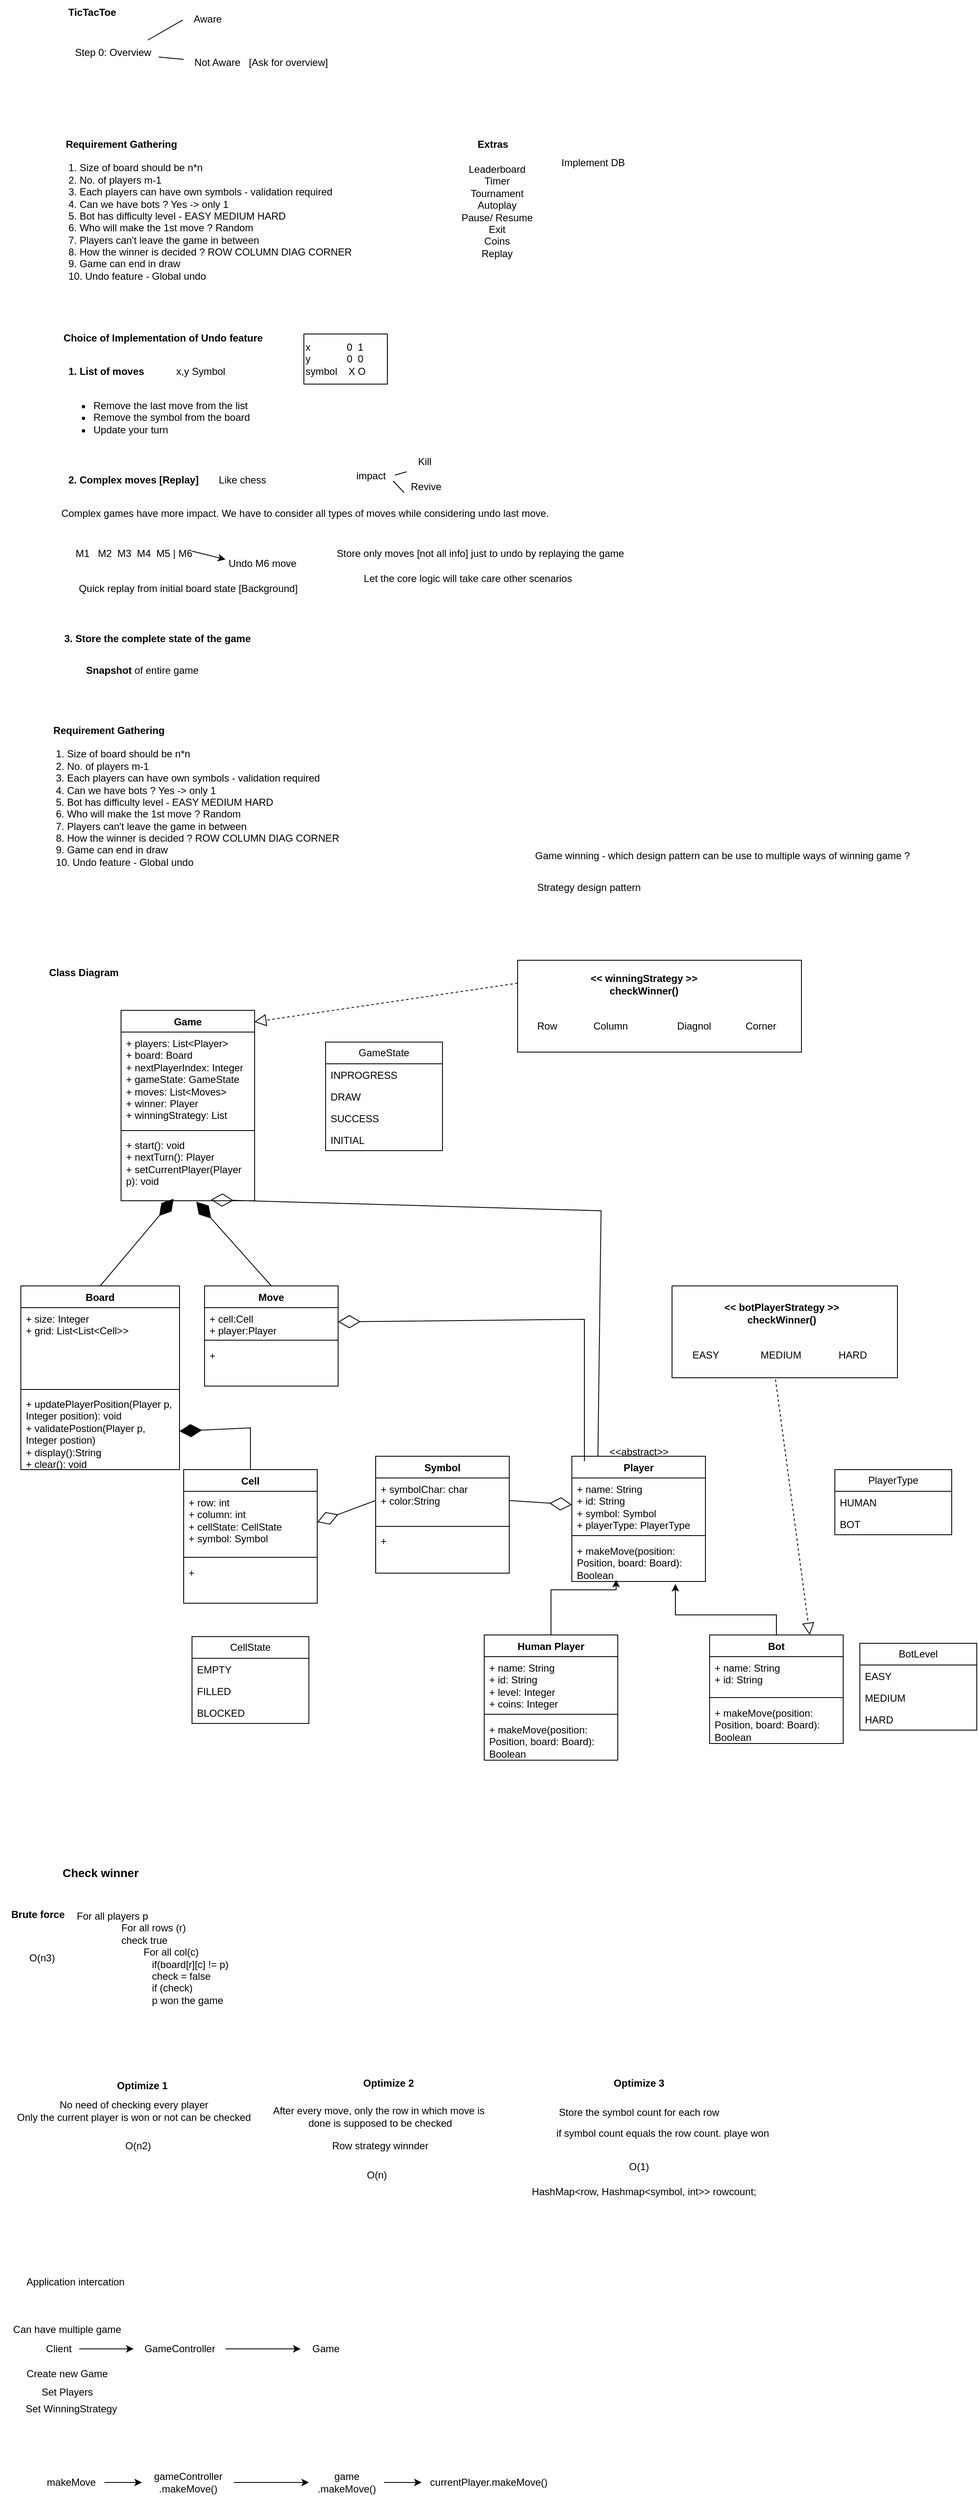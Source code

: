 <mxfile version="26.0.4">
  <diagram name="Page-1" id="0dm-634ElyAh6Lo3oTLO">
    <mxGraphModel dx="1098" dy="820" grid="1" gridSize="10" guides="1" tooltips="1" connect="1" arrows="1" fold="1" page="1" pageScale="1" pageWidth="827" pageHeight="1169" math="0" shadow="0">
      <root>
        <mxCell id="0" />
        <mxCell id="1" parent="0" />
        <mxCell id="lHQPk5-DKDLnaMmwSMaT-113" value="" style="rounded=0;whiteSpace=wrap;html=1;" parent="1" vertex="1">
          <mxGeometry x="805" y="1570" width="270" height="110" as="geometry" />
        </mxCell>
        <mxCell id="lHQPk5-DKDLnaMmwSMaT-112" value="" style="rounded=0;whiteSpace=wrap;html=1;" parent="1" vertex="1">
          <mxGeometry x="620" y="1180" width="340" height="110" as="geometry" />
        </mxCell>
        <mxCell id="AvaqjfSsN5TC3TBWpOoA-1" value="TicTacToe" style="text;html=1;align=center;verticalAlign=middle;resizable=0;points=[];autosize=1;strokeColor=none;fillColor=none;fontStyle=1" parent="1" vertex="1">
          <mxGeometry x="70" y="30" width="80" height="30" as="geometry" />
        </mxCell>
        <mxCell id="AvaqjfSsN5TC3TBWpOoA-2" value="Step 0: Overview" style="text;html=1;align=center;verticalAlign=middle;resizable=0;points=[];autosize=1;strokeColor=none;fillColor=none;" parent="1" vertex="1">
          <mxGeometry x="80" y="78" width="110" height="30" as="geometry" />
        </mxCell>
        <mxCell id="AvaqjfSsN5TC3TBWpOoA-3" value="Aware&amp;nbsp;" style="text;html=1;align=center;verticalAlign=middle;resizable=0;points=[];autosize=1;strokeColor=none;fillColor=none;" parent="1" vertex="1">
          <mxGeometry x="220" y="38" width="60" height="30" as="geometry" />
        </mxCell>
        <mxCell id="AvaqjfSsN5TC3TBWpOoA-4" value="Not Aware" style="text;html=1;align=center;verticalAlign=middle;resizable=0;points=[];autosize=1;strokeColor=none;fillColor=none;" parent="1" vertex="1">
          <mxGeometry x="220" y="90" width="80" height="30" as="geometry" />
        </mxCell>
        <mxCell id="AvaqjfSsN5TC3TBWpOoA-5" value="[Ask for overview]" style="text;html=1;align=center;verticalAlign=middle;resizable=0;points=[];autosize=1;strokeColor=none;fillColor=none;" parent="1" vertex="1">
          <mxGeometry x="285" y="90" width="120" height="30" as="geometry" />
        </mxCell>
        <mxCell id="AvaqjfSsN5TC3TBWpOoA-6" value="" style="endArrow=none;html=1;rounded=0;entryX=-0.017;entryY=0.533;entryDx=0;entryDy=0;entryPerimeter=0;exitX=0.882;exitY=0;exitDx=0;exitDy=0;exitPerimeter=0;" parent="1" source="AvaqjfSsN5TC3TBWpOoA-2" target="AvaqjfSsN5TC3TBWpOoA-3" edge="1">
          <mxGeometry width="50" height="50" relative="1" as="geometry">
            <mxPoint x="170" y="90" as="sourcePoint" />
            <mxPoint x="220" y="40" as="targetPoint" />
          </mxGeometry>
        </mxCell>
        <mxCell id="AvaqjfSsN5TC3TBWpOoA-7" value="" style="endArrow=none;html=1;rounded=0;" parent="1" source="AvaqjfSsN5TC3TBWpOoA-2" target="AvaqjfSsN5TC3TBWpOoA-4" edge="1">
          <mxGeometry width="50" height="50" relative="1" as="geometry">
            <mxPoint x="187" y="88" as="sourcePoint" />
            <mxPoint x="229" y="64" as="targetPoint" />
          </mxGeometry>
        </mxCell>
        <mxCell id="AvaqjfSsN5TC3TBWpOoA-8" value="Requirement Gathering" style="text;html=1;align=center;verticalAlign=middle;resizable=0;points=[];autosize=1;strokeColor=none;fillColor=none;fontStyle=1" parent="1" vertex="1">
          <mxGeometry x="70" y="188" width="150" height="30" as="geometry" />
        </mxCell>
        <mxCell id="AvaqjfSsN5TC3TBWpOoA-9" value="1. Size of board should be n*n&lt;div&gt;2. No. of players m-1&lt;/div&gt;&lt;div&gt;3. Each players can have own symbols - validation required&lt;/div&gt;&lt;div&gt;4. Can we have bots ? Yes -&amp;gt; only 1&lt;/div&gt;&lt;div&gt;5. Bot has difficulty level - EASY MEDIUM HARD&lt;/div&gt;&lt;div&gt;6. Who will make the 1st move ? Random&lt;/div&gt;&lt;div&gt;7. Players can&#39;t leave the game in between&amp;nbsp;&lt;/div&gt;&lt;div&gt;8. How the winner is decided ? ROW COLUMN DIAG CORNER&lt;/div&gt;&lt;div&gt;9. Game can end in draw&lt;/div&gt;&lt;div&gt;10. Undo feature - Global undo&lt;/div&gt;&lt;div&gt;&lt;br&gt;&lt;/div&gt;" style="text;html=1;align=left;verticalAlign=middle;resizable=0;points=[];autosize=1;strokeColor=none;fillColor=none;" parent="1" vertex="1">
          <mxGeometry x="80" y="218" width="360" height="170" as="geometry" />
        </mxCell>
        <mxCell id="AvaqjfSsN5TC3TBWpOoA-10" value="&lt;b&gt;Extras&lt;/b&gt;" style="text;html=1;align=center;verticalAlign=middle;resizable=0;points=[];autosize=1;strokeColor=none;fillColor=none;" parent="1" vertex="1">
          <mxGeometry x="560" y="188" width="60" height="30" as="geometry" />
        </mxCell>
        <mxCell id="AvaqjfSsN5TC3TBWpOoA-12" value="Leaderboard&lt;div&gt;Timer&lt;/div&gt;&lt;div&gt;Tournament&lt;/div&gt;&lt;div&gt;Autoplay&lt;/div&gt;&lt;div&gt;Pause/ Resume&lt;/div&gt;&lt;div&gt;Exit&lt;/div&gt;&lt;div&gt;Coins&lt;/div&gt;&lt;div&gt;Replay&lt;/div&gt;" style="text;html=1;align=center;verticalAlign=middle;resizable=0;points=[];autosize=1;strokeColor=none;fillColor=none;" parent="1" vertex="1">
          <mxGeometry x="540" y="218" width="110" height="130" as="geometry" />
        </mxCell>
        <mxCell id="AvaqjfSsN5TC3TBWpOoA-13" value="Implement DB" style="text;html=1;align=center;verticalAlign=middle;resizable=0;points=[];autosize=1;strokeColor=none;fillColor=none;" parent="1" vertex="1">
          <mxGeometry x="660" y="210" width="100" height="30" as="geometry" />
        </mxCell>
        <mxCell id="lHQPk5-DKDLnaMmwSMaT-1" value="Choice of Implementation of Undo feature" style="text;html=1;align=center;verticalAlign=middle;resizable=0;points=[];autosize=1;strokeColor=none;fillColor=none;fontStyle=1" parent="1" vertex="1">
          <mxGeometry x="70" y="420" width="250" height="30" as="geometry" />
        </mxCell>
        <mxCell id="lHQPk5-DKDLnaMmwSMaT-2" value="1. List of moves" style="text;html=1;align=left;verticalAlign=middle;resizable=0;points=[];autosize=1;strokeColor=none;fillColor=none;fontStyle=1" parent="1" vertex="1">
          <mxGeometry x="80" y="460" width="110" height="30" as="geometry" />
        </mxCell>
        <mxCell id="lHQPk5-DKDLnaMmwSMaT-3" value="x,y Symbol" style="text;html=1;align=center;verticalAlign=middle;resizable=0;points=[];autosize=1;strokeColor=none;fillColor=none;" parent="1" vertex="1">
          <mxGeometry x="200" y="460" width="80" height="30" as="geometry" />
        </mxCell>
        <mxCell id="lHQPk5-DKDLnaMmwSMaT-4" value="x&amp;nbsp; &amp;nbsp; &amp;nbsp; &amp;nbsp; &amp;nbsp; &amp;nbsp; &amp;nbsp;0&amp;nbsp; 1&lt;div&gt;y&amp;nbsp; &amp;nbsp; &amp;nbsp; &amp;nbsp; &amp;nbsp; &amp;nbsp; &amp;nbsp;0&amp;nbsp; 0&lt;/div&gt;&lt;div style=&quot;&quot;&gt;symbol&amp;nbsp; &amp;nbsp; X O&lt;/div&gt;" style="text;html=1;align=left;verticalAlign=middle;resizable=0;points=[];autosize=1;strokeColor=default;fillColor=none;rounded=0;" parent="1" vertex="1">
          <mxGeometry x="364" y="430" width="100" height="60" as="geometry" />
        </mxCell>
        <mxCell id="lHQPk5-DKDLnaMmwSMaT-5" value="&lt;ul&gt;&lt;li&gt;Remove the last move from the list&lt;/li&gt;&lt;li&gt;Remove the symbol from the board&lt;/li&gt;&lt;li&gt;Update your turn&lt;/li&gt;&lt;/ul&gt;" style="text;html=1;align=left;verticalAlign=middle;resizable=0;points=[];autosize=1;strokeColor=none;fillColor=none;" parent="1" vertex="1">
          <mxGeometry x="70" y="490" width="250" height="80" as="geometry" />
        </mxCell>
        <mxCell id="lHQPk5-DKDLnaMmwSMaT-6" value="2. Complex moves [Replay]" style="text;html=1;align=left;verticalAlign=middle;resizable=0;points=[];autosize=1;strokeColor=none;fillColor=none;fontStyle=1" parent="1" vertex="1">
          <mxGeometry x="80" y="590" width="170" height="30" as="geometry" />
        </mxCell>
        <mxCell id="lHQPk5-DKDLnaMmwSMaT-7" value="Like chess" style="text;html=1;align=center;verticalAlign=middle;resizable=0;points=[];autosize=1;strokeColor=none;fillColor=none;" parent="1" vertex="1">
          <mxGeometry x="250" y="590" width="80" height="30" as="geometry" />
        </mxCell>
        <mxCell id="lHQPk5-DKDLnaMmwSMaT-8" value="Complex games have more impact. We have to consider all types of moves while considering undo last move." style="text;html=1;align=center;verticalAlign=middle;resizable=0;points=[];autosize=1;strokeColor=none;fillColor=none;" parent="1" vertex="1">
          <mxGeometry x="60" y="630" width="610" height="30" as="geometry" />
        </mxCell>
        <mxCell id="lHQPk5-DKDLnaMmwSMaT-10" value="M1&amp;nbsp; &amp;nbsp;M2&amp;nbsp; M3&amp;nbsp; M4&amp;nbsp; M5 | M6" style="text;html=1;align=center;verticalAlign=middle;resizable=0;points=[];autosize=1;strokeColor=none;fillColor=none;" parent="1" vertex="1">
          <mxGeometry x="80" y="678" width="160" height="30" as="geometry" />
        </mxCell>
        <mxCell id="lHQPk5-DKDLnaMmwSMaT-11" value="" style="endArrow=classic;html=1;rounded=0;" parent="1" edge="1">
          <mxGeometry width="50" height="50" relative="1" as="geometry">
            <mxPoint x="230" y="690" as="sourcePoint" />
            <mxPoint x="270" y="700" as="targetPoint" />
          </mxGeometry>
        </mxCell>
        <mxCell id="lHQPk5-DKDLnaMmwSMaT-12" value="Undo M6 move" style="text;html=1;align=center;verticalAlign=middle;resizable=0;points=[];autosize=1;strokeColor=none;fillColor=none;" parent="1" vertex="1">
          <mxGeometry x="264" y="690" width="100" height="30" as="geometry" />
        </mxCell>
        <mxCell id="lHQPk5-DKDLnaMmwSMaT-13" value="Quick replay from initial board state [Background]" style="text;html=1;align=center;verticalAlign=middle;resizable=0;points=[];autosize=1;strokeColor=none;fillColor=none;" parent="1" vertex="1">
          <mxGeometry x="80" y="720" width="290" height="30" as="geometry" />
        </mxCell>
        <mxCell id="lHQPk5-DKDLnaMmwSMaT-14" value="impact" style="text;html=1;align=center;verticalAlign=middle;resizable=0;points=[];autosize=1;strokeColor=none;fillColor=none;" parent="1" vertex="1">
          <mxGeometry x="414" y="585" width="60" height="30" as="geometry" />
        </mxCell>
        <mxCell id="lHQPk5-DKDLnaMmwSMaT-15" value="Kill&amp;nbsp;" style="text;html=1;align=center;verticalAlign=middle;resizable=0;points=[];autosize=1;strokeColor=none;fillColor=none;" parent="1" vertex="1">
          <mxGeometry x="490" y="568" width="40" height="30" as="geometry" />
        </mxCell>
        <mxCell id="lHQPk5-DKDLnaMmwSMaT-16" value="Revive" style="text;html=1;align=center;verticalAlign=middle;resizable=0;points=[];autosize=1;strokeColor=none;fillColor=none;" parent="1" vertex="1">
          <mxGeometry x="480" y="598" width="60" height="30" as="geometry" />
        </mxCell>
        <mxCell id="lHQPk5-DKDLnaMmwSMaT-17" value="" style="endArrow=none;html=1;rounded=0;exitX=0.983;exitY=0.467;exitDx=0;exitDy=0;exitPerimeter=0;" parent="1" source="lHQPk5-DKDLnaMmwSMaT-14" edge="1">
          <mxGeometry width="50" height="50" relative="1" as="geometry">
            <mxPoint x="390" y="550" as="sourcePoint" />
            <mxPoint x="487" y="595" as="targetPoint" />
          </mxGeometry>
        </mxCell>
        <mxCell id="lHQPk5-DKDLnaMmwSMaT-18" value="" style="endArrow=none;html=1;rounded=0;exitX=0.95;exitY=0.7;exitDx=0;exitDy=0;exitPerimeter=0;entryX=0.067;entryY=0.733;entryDx=0;entryDy=0;entryPerimeter=0;" parent="1" source="lHQPk5-DKDLnaMmwSMaT-14" target="lHQPk5-DKDLnaMmwSMaT-16" edge="1">
          <mxGeometry width="50" height="50" relative="1" as="geometry">
            <mxPoint x="483" y="609" as="sourcePoint" />
            <mxPoint x="490" y="610" as="targetPoint" />
          </mxGeometry>
        </mxCell>
        <mxCell id="lHQPk5-DKDLnaMmwSMaT-19" value="3. Store the complete state of the game" style="text;html=1;align=left;verticalAlign=middle;resizable=0;points=[];autosize=1;strokeColor=none;fillColor=none;fontStyle=1" parent="1" vertex="1">
          <mxGeometry x="75" y="780" width="230" height="30" as="geometry" />
        </mxCell>
        <mxCell id="lHQPk5-DKDLnaMmwSMaT-21" value="&lt;b&gt;Snapshot &lt;/b&gt;of entire game" style="text;html=1;align=center;verticalAlign=middle;resizable=0;points=[];autosize=1;strokeColor=none;fillColor=none;" parent="1" vertex="1">
          <mxGeometry x="90" y="818" width="160" height="30" as="geometry" />
        </mxCell>
        <mxCell id="lHQPk5-DKDLnaMmwSMaT-22" value="Store only moves [not all info] just to undo by replaying the game" style="text;html=1;align=center;verticalAlign=middle;resizable=0;points=[];autosize=1;strokeColor=none;fillColor=none;" parent="1" vertex="1">
          <mxGeometry x="390" y="678" width="370" height="30" as="geometry" />
        </mxCell>
        <mxCell id="lHQPk5-DKDLnaMmwSMaT-23" value="Let the core logic will take care other scenarios" style="text;html=1;align=center;verticalAlign=middle;resizable=0;points=[];autosize=1;strokeColor=none;fillColor=none;" parent="1" vertex="1">
          <mxGeometry x="425" y="708" width="270" height="30" as="geometry" />
        </mxCell>
        <mxCell id="lHQPk5-DKDLnaMmwSMaT-24" value="Requirement Gathering" style="text;html=1;align=center;verticalAlign=middle;resizable=0;points=[];autosize=1;strokeColor=none;fillColor=none;fontStyle=1" parent="1" vertex="1">
          <mxGeometry x="55" y="890" width="150" height="30" as="geometry" />
        </mxCell>
        <mxCell id="lHQPk5-DKDLnaMmwSMaT-25" value="1. Size of board should be n*n&lt;div&gt;2. No. of players m-1&lt;/div&gt;&lt;div&gt;3. Each players can have own symbols - validation required&lt;/div&gt;&lt;div&gt;4. Can we have bots ? Yes -&amp;gt; only 1&lt;/div&gt;&lt;div&gt;5. Bot has difficulty level - EASY MEDIUM HARD&lt;/div&gt;&lt;div&gt;6. Who will make the 1st move ? Random&lt;/div&gt;&lt;div&gt;7. Players can&#39;t leave the game in between&amp;nbsp;&lt;/div&gt;&lt;div&gt;8. How the winner is decided ? ROW COLUMN DIAG CORNER&lt;/div&gt;&lt;div&gt;9. Game can end in draw&lt;/div&gt;&lt;div&gt;10. Undo feature - Global undo&lt;/div&gt;&lt;div&gt;&lt;br&gt;&lt;/div&gt;" style="text;html=1;align=left;verticalAlign=middle;resizable=0;points=[];autosize=1;strokeColor=none;fillColor=none;" parent="1" vertex="1">
          <mxGeometry x="65" y="920" width="360" height="170" as="geometry" />
        </mxCell>
        <mxCell id="lHQPk5-DKDLnaMmwSMaT-26" value="Class Diagram" style="text;html=1;align=center;verticalAlign=middle;resizable=0;points=[];autosize=1;strokeColor=none;fillColor=none;fontStyle=1" parent="1" vertex="1">
          <mxGeometry x="50" y="1180" width="100" height="30" as="geometry" />
        </mxCell>
        <mxCell id="lHQPk5-DKDLnaMmwSMaT-27" value="Board" style="swimlane;fontStyle=1;align=center;verticalAlign=top;childLayout=stackLayout;horizontal=1;startSize=26;horizontalStack=0;resizeParent=1;resizeParentMax=0;resizeLast=0;collapsible=1;marginBottom=0;whiteSpace=wrap;html=1;" parent="1" vertex="1">
          <mxGeometry x="25" y="1570" width="190" height="220" as="geometry" />
        </mxCell>
        <mxCell id="lHQPk5-DKDLnaMmwSMaT-28" value="+ size: Integer&lt;div&gt;+ grid: List&amp;lt;List&amp;lt;Cell&amp;gt;&amp;gt;&amp;nbsp;&lt;/div&gt;" style="text;strokeColor=none;fillColor=none;align=left;verticalAlign=top;spacingLeft=4;spacingRight=4;overflow=hidden;rotatable=0;points=[[0,0.5],[1,0.5]];portConstraint=eastwest;whiteSpace=wrap;html=1;" parent="lHQPk5-DKDLnaMmwSMaT-27" vertex="1">
          <mxGeometry y="26" width="190" height="94" as="geometry" />
        </mxCell>
        <mxCell id="lHQPk5-DKDLnaMmwSMaT-29" value="" style="line;strokeWidth=1;fillColor=none;align=left;verticalAlign=middle;spacingTop=-1;spacingLeft=3;spacingRight=3;rotatable=0;labelPosition=right;points=[];portConstraint=eastwest;strokeColor=inherit;" parent="lHQPk5-DKDLnaMmwSMaT-27" vertex="1">
          <mxGeometry y="120" width="190" height="8" as="geometry" />
        </mxCell>
        <mxCell id="lHQPk5-DKDLnaMmwSMaT-30" value="&lt;div&gt;+ updatePlayerPosition(Player p, Integer position): void&lt;br&gt;&lt;/div&gt;&lt;div&gt;+ validatePostion(Player p, Integer postion)&lt;br&gt;+ display():String&lt;/div&gt;&lt;div&gt;+ clear(): void&lt;/div&gt;" style="text;strokeColor=none;fillColor=none;align=left;verticalAlign=top;spacingLeft=4;spacingRight=4;overflow=hidden;rotatable=0;points=[[0,0.5],[1,0.5]];portConstraint=eastwest;whiteSpace=wrap;html=1;" parent="lHQPk5-DKDLnaMmwSMaT-27" vertex="1">
          <mxGeometry y="128" width="190" height="92" as="geometry" />
        </mxCell>
        <mxCell id="lHQPk5-DKDLnaMmwSMaT-35" value="Player" style="swimlane;fontStyle=1;align=center;verticalAlign=top;childLayout=stackLayout;horizontal=1;startSize=26;horizontalStack=0;resizeParent=1;resizeParentMax=0;resizeLast=0;collapsible=1;marginBottom=0;whiteSpace=wrap;html=1;" parent="1" vertex="1">
          <mxGeometry x="685" y="1774" width="160" height="150" as="geometry" />
        </mxCell>
        <mxCell id="lHQPk5-DKDLnaMmwSMaT-36" value="+ name: String&lt;div&gt;+ id: String&lt;/div&gt;&lt;div&gt;+ symbol: Symbol&lt;/div&gt;&lt;div&gt;+ playerType: PlayerType&lt;/div&gt;" style="text;strokeColor=none;fillColor=none;align=left;verticalAlign=top;spacingLeft=4;spacingRight=4;overflow=hidden;rotatable=0;points=[[0,0.5],[1,0.5]];portConstraint=eastwest;whiteSpace=wrap;html=1;" parent="lHQPk5-DKDLnaMmwSMaT-35" vertex="1">
          <mxGeometry y="26" width="160" height="64" as="geometry" />
        </mxCell>
        <mxCell id="lHQPk5-DKDLnaMmwSMaT-37" value="" style="line;strokeWidth=1;fillColor=none;align=left;verticalAlign=middle;spacingTop=-1;spacingLeft=3;spacingRight=3;rotatable=0;labelPosition=right;points=[];portConstraint=eastwest;strokeColor=inherit;" parent="lHQPk5-DKDLnaMmwSMaT-35" vertex="1">
          <mxGeometry y="90" width="160" height="10" as="geometry" />
        </mxCell>
        <mxCell id="lHQPk5-DKDLnaMmwSMaT-38" value="+ makeMove(position: Position, board: Board): Boolean" style="text;strokeColor=none;fillColor=none;align=left;verticalAlign=top;spacingLeft=4;spacingRight=4;overflow=hidden;rotatable=0;points=[[0,0.5],[1,0.5]];portConstraint=eastwest;whiteSpace=wrap;html=1;" parent="lHQPk5-DKDLnaMmwSMaT-35" vertex="1">
          <mxGeometry y="100" width="160" height="50" as="geometry" />
        </mxCell>
        <mxCell id="lHQPk5-DKDLnaMmwSMaT-47" value="Symbol" style="swimlane;fontStyle=1;align=center;verticalAlign=top;childLayout=stackLayout;horizontal=1;startSize=26;horizontalStack=0;resizeParent=1;resizeParentMax=0;resizeLast=0;collapsible=1;marginBottom=0;whiteSpace=wrap;html=1;" parent="1" vertex="1">
          <mxGeometry x="450" y="1774" width="160" height="140" as="geometry" />
        </mxCell>
        <mxCell id="lHQPk5-DKDLnaMmwSMaT-48" value="+ symbolChar: char&lt;div&gt;+ color:String&lt;/div&gt;" style="text;strokeColor=none;fillColor=none;align=left;verticalAlign=top;spacingLeft=4;spacingRight=4;overflow=hidden;rotatable=0;points=[[0,0.5],[1,0.5]];portConstraint=eastwest;whiteSpace=wrap;html=1;" parent="lHQPk5-DKDLnaMmwSMaT-47" vertex="1">
          <mxGeometry y="26" width="160" height="54" as="geometry" />
        </mxCell>
        <mxCell id="lHQPk5-DKDLnaMmwSMaT-49" value="" style="line;strokeWidth=1;fillColor=none;align=left;verticalAlign=middle;spacingTop=-1;spacingLeft=3;spacingRight=3;rotatable=0;labelPosition=right;points=[];portConstraint=eastwest;strokeColor=inherit;" parent="lHQPk5-DKDLnaMmwSMaT-47" vertex="1">
          <mxGeometry y="80" width="160" height="8" as="geometry" />
        </mxCell>
        <mxCell id="lHQPk5-DKDLnaMmwSMaT-50" value="+" style="text;strokeColor=none;fillColor=none;align=left;verticalAlign=top;spacingLeft=4;spacingRight=4;overflow=hidden;rotatable=0;points=[[0,0.5],[1,0.5]];portConstraint=eastwest;whiteSpace=wrap;html=1;" parent="lHQPk5-DKDLnaMmwSMaT-47" vertex="1">
          <mxGeometry y="88" width="160" height="52" as="geometry" />
        </mxCell>
        <mxCell id="lHQPk5-DKDLnaMmwSMaT-55" value="Game" style="swimlane;fontStyle=1;align=center;verticalAlign=top;childLayout=stackLayout;horizontal=1;startSize=26;horizontalStack=0;resizeParent=1;resizeParentMax=0;resizeLast=0;collapsible=1;marginBottom=0;whiteSpace=wrap;html=1;" parent="1" vertex="1">
          <mxGeometry x="145" y="1240" width="160" height="228" as="geometry" />
        </mxCell>
        <mxCell id="lHQPk5-DKDLnaMmwSMaT-56" value="+ players: List&amp;lt;Player&amp;gt;&lt;div&gt;+ board: Board&lt;/div&gt;&lt;div&gt;+ nextPlayerIndex: Integer&lt;/div&gt;&lt;div&gt;+ gameState: GameState&lt;/div&gt;&lt;div&gt;+ moves: List&amp;lt;Moves&amp;gt;&lt;/div&gt;&lt;div&gt;+ winner: Player&lt;/div&gt;&lt;div&gt;+ winningStrategy: List&lt;/div&gt;" style="text;strokeColor=none;fillColor=none;align=left;verticalAlign=top;spacingLeft=4;spacingRight=4;overflow=hidden;rotatable=0;points=[[0,0.5],[1,0.5]];portConstraint=eastwest;whiteSpace=wrap;html=1;" parent="lHQPk5-DKDLnaMmwSMaT-55" vertex="1">
          <mxGeometry y="26" width="160" height="114" as="geometry" />
        </mxCell>
        <mxCell id="lHQPk5-DKDLnaMmwSMaT-57" value="" style="line;strokeWidth=1;fillColor=none;align=left;verticalAlign=middle;spacingTop=-1;spacingLeft=3;spacingRight=3;rotatable=0;labelPosition=right;points=[];portConstraint=eastwest;strokeColor=inherit;" parent="lHQPk5-DKDLnaMmwSMaT-55" vertex="1">
          <mxGeometry y="140" width="160" height="8" as="geometry" />
        </mxCell>
        <mxCell id="lHQPk5-DKDLnaMmwSMaT-58" value="+ start(): void&lt;br&gt;+ nextTurn(): Player&lt;div&gt;+ setCurrentPlayer(Player p): void&lt;/div&gt;" style="text;strokeColor=none;fillColor=none;align=left;verticalAlign=top;spacingLeft=4;spacingRight=4;overflow=hidden;rotatable=0;points=[[0,0.5],[1,0.5]];portConstraint=eastwest;whiteSpace=wrap;html=1;" parent="lHQPk5-DKDLnaMmwSMaT-55" vertex="1">
          <mxGeometry y="148" width="160" height="80" as="geometry" />
        </mxCell>
        <mxCell id="lHQPk5-DKDLnaMmwSMaT-59" value="Move" style="swimlane;fontStyle=1;align=center;verticalAlign=top;childLayout=stackLayout;horizontal=1;startSize=26;horizontalStack=0;resizeParent=1;resizeParentMax=0;resizeLast=0;collapsible=1;marginBottom=0;whiteSpace=wrap;html=1;" parent="1" vertex="1">
          <mxGeometry x="245" y="1570" width="160" height="120" as="geometry" />
        </mxCell>
        <mxCell id="lHQPk5-DKDLnaMmwSMaT-60" value="+ cell:Cell&lt;div&gt;+ player:Player&lt;/div&gt;" style="text;strokeColor=none;fillColor=none;align=left;verticalAlign=top;spacingLeft=4;spacingRight=4;overflow=hidden;rotatable=0;points=[[0,0.5],[1,0.5]];portConstraint=eastwest;whiteSpace=wrap;html=1;" parent="lHQPk5-DKDLnaMmwSMaT-59" vertex="1">
          <mxGeometry y="26" width="160" height="34" as="geometry" />
        </mxCell>
        <mxCell id="lHQPk5-DKDLnaMmwSMaT-61" value="" style="line;strokeWidth=1;fillColor=none;align=left;verticalAlign=middle;spacingTop=-1;spacingLeft=3;spacingRight=3;rotatable=0;labelPosition=right;points=[];portConstraint=eastwest;strokeColor=inherit;" parent="lHQPk5-DKDLnaMmwSMaT-59" vertex="1">
          <mxGeometry y="60" width="160" height="10" as="geometry" />
        </mxCell>
        <mxCell id="lHQPk5-DKDLnaMmwSMaT-62" value="+" style="text;strokeColor=none;fillColor=none;align=left;verticalAlign=top;spacingLeft=4;spacingRight=4;overflow=hidden;rotatable=0;points=[[0,0.5],[1,0.5]];portConstraint=eastwest;whiteSpace=wrap;html=1;" parent="lHQPk5-DKDLnaMmwSMaT-59" vertex="1">
          <mxGeometry y="70" width="160" height="50" as="geometry" />
        </mxCell>
        <mxCell id="lHQPk5-DKDLnaMmwSMaT-63" value="Cell" style="swimlane;fontStyle=1;align=center;verticalAlign=top;childLayout=stackLayout;horizontal=1;startSize=26;horizontalStack=0;resizeParent=1;resizeParentMax=0;resizeLast=0;collapsible=1;marginBottom=0;whiteSpace=wrap;html=1;" parent="1" vertex="1">
          <mxGeometry x="220" y="1790" width="160" height="160" as="geometry" />
        </mxCell>
        <mxCell id="lHQPk5-DKDLnaMmwSMaT-64" value="+ row: int&lt;div&gt;+ column: int&lt;br&gt;+ cellState: CellState&lt;/div&gt;&lt;div&gt;+ symbol: Symbol&lt;/div&gt;" style="text;strokeColor=none;fillColor=none;align=left;verticalAlign=top;spacingLeft=4;spacingRight=4;overflow=hidden;rotatable=0;points=[[0,0.5],[1,0.5]];portConstraint=eastwest;whiteSpace=wrap;html=1;" parent="lHQPk5-DKDLnaMmwSMaT-63" vertex="1">
          <mxGeometry y="26" width="160" height="74" as="geometry" />
        </mxCell>
        <mxCell id="lHQPk5-DKDLnaMmwSMaT-65" value="" style="line;strokeWidth=1;fillColor=none;align=left;verticalAlign=middle;spacingTop=-1;spacingLeft=3;spacingRight=3;rotatable=0;labelPosition=right;points=[];portConstraint=eastwest;strokeColor=inherit;" parent="lHQPk5-DKDLnaMmwSMaT-63" vertex="1">
          <mxGeometry y="100" width="160" height="10" as="geometry" />
        </mxCell>
        <mxCell id="lHQPk5-DKDLnaMmwSMaT-66" value="+" style="text;strokeColor=none;fillColor=none;align=left;verticalAlign=top;spacingLeft=4;spacingRight=4;overflow=hidden;rotatable=0;points=[[0,0.5],[1,0.5]];portConstraint=eastwest;whiteSpace=wrap;html=1;" parent="lHQPk5-DKDLnaMmwSMaT-63" vertex="1">
          <mxGeometry y="110" width="160" height="50" as="geometry" />
        </mxCell>
        <mxCell id="lHQPk5-DKDLnaMmwSMaT-75" style="edgeStyle=orthogonalEdgeStyle;rounded=0;orthogonalLoop=1;jettySize=auto;html=1;entryX=0.331;entryY=0.96;entryDx=0;entryDy=0;entryPerimeter=0;exitX=0.5;exitY=0;exitDx=0;exitDy=0;" parent="1" source="lHQPk5-DKDLnaMmwSMaT-67" target="lHQPk5-DKDLnaMmwSMaT-38" edge="1">
          <mxGeometry relative="1" as="geometry">
            <mxPoint x="740" y="1914" as="targetPoint" />
            <Array as="points">
              <mxPoint x="660" y="1934" />
              <mxPoint x="738" y="1934" />
            </Array>
          </mxGeometry>
        </mxCell>
        <mxCell id="lHQPk5-DKDLnaMmwSMaT-67" value="Human Player" style="swimlane;fontStyle=1;align=center;verticalAlign=top;childLayout=stackLayout;horizontal=1;startSize=26;horizontalStack=0;resizeParent=1;resizeParentMax=0;resizeLast=0;collapsible=1;marginBottom=0;whiteSpace=wrap;html=1;" parent="1" vertex="1">
          <mxGeometry x="580" y="1988" width="160" height="150" as="geometry" />
        </mxCell>
        <mxCell id="lHQPk5-DKDLnaMmwSMaT-68" value="+ name: String&lt;div&gt;+ id: String&lt;/div&gt;&lt;div&gt;+ level: Integer&lt;/div&gt;&lt;div&gt;+ coins: Integer&lt;/div&gt;" style="text;strokeColor=none;fillColor=none;align=left;verticalAlign=top;spacingLeft=4;spacingRight=4;overflow=hidden;rotatable=0;points=[[0,0.5],[1,0.5]];portConstraint=eastwest;whiteSpace=wrap;html=1;" parent="lHQPk5-DKDLnaMmwSMaT-67" vertex="1">
          <mxGeometry y="26" width="160" height="64" as="geometry" />
        </mxCell>
        <mxCell id="lHQPk5-DKDLnaMmwSMaT-69" value="" style="line;strokeWidth=1;fillColor=none;align=left;verticalAlign=middle;spacingTop=-1;spacingLeft=3;spacingRight=3;rotatable=0;labelPosition=right;points=[];portConstraint=eastwest;strokeColor=inherit;" parent="lHQPk5-DKDLnaMmwSMaT-67" vertex="1">
          <mxGeometry y="90" width="160" height="10" as="geometry" />
        </mxCell>
        <mxCell id="lHQPk5-DKDLnaMmwSMaT-70" value="+ makeMove(position: Position, board: Board): Boolean" style="text;strokeColor=none;fillColor=none;align=left;verticalAlign=top;spacingLeft=4;spacingRight=4;overflow=hidden;rotatable=0;points=[[0,0.5],[1,0.5]];portConstraint=eastwest;whiteSpace=wrap;html=1;" parent="lHQPk5-DKDLnaMmwSMaT-67" vertex="1">
          <mxGeometry y="100" width="160" height="50" as="geometry" />
        </mxCell>
        <mxCell id="lHQPk5-DKDLnaMmwSMaT-76" style="edgeStyle=orthogonalEdgeStyle;rounded=0;orthogonalLoop=1;jettySize=auto;html=1;entryX=0.781;entryY=1.06;entryDx=0;entryDy=0;entryPerimeter=0;" parent="1" source="lHQPk5-DKDLnaMmwSMaT-71" target="lHQPk5-DKDLnaMmwSMaT-38" edge="1">
          <mxGeometry relative="1" as="geometry">
            <mxPoint x="830" y="1924" as="targetPoint" />
            <Array as="points">
              <mxPoint x="930" y="1964" />
              <mxPoint x="809" y="1964" />
            </Array>
          </mxGeometry>
        </mxCell>
        <mxCell id="lHQPk5-DKDLnaMmwSMaT-71" value="Bot" style="swimlane;fontStyle=1;align=center;verticalAlign=top;childLayout=stackLayout;horizontal=1;startSize=26;horizontalStack=0;resizeParent=1;resizeParentMax=0;resizeLast=0;collapsible=1;marginBottom=0;whiteSpace=wrap;html=1;" parent="1" vertex="1">
          <mxGeometry x="850" y="1988" width="160" height="130" as="geometry" />
        </mxCell>
        <mxCell id="lHQPk5-DKDLnaMmwSMaT-72" value="+ name: String&lt;div&gt;+ id: String&lt;/div&gt;" style="text;strokeColor=none;fillColor=none;align=left;verticalAlign=top;spacingLeft=4;spacingRight=4;overflow=hidden;rotatable=0;points=[[0,0.5],[1,0.5]];portConstraint=eastwest;whiteSpace=wrap;html=1;" parent="lHQPk5-DKDLnaMmwSMaT-71" vertex="1">
          <mxGeometry y="26" width="160" height="44" as="geometry" />
        </mxCell>
        <mxCell id="lHQPk5-DKDLnaMmwSMaT-73" value="" style="line;strokeWidth=1;fillColor=none;align=left;verticalAlign=middle;spacingTop=-1;spacingLeft=3;spacingRight=3;rotatable=0;labelPosition=right;points=[];portConstraint=eastwest;strokeColor=inherit;" parent="lHQPk5-DKDLnaMmwSMaT-71" vertex="1">
          <mxGeometry y="70" width="160" height="10" as="geometry" />
        </mxCell>
        <mxCell id="lHQPk5-DKDLnaMmwSMaT-74" value="+ makeMove(position: Position, board: Board): Boolean" style="text;strokeColor=none;fillColor=none;align=left;verticalAlign=top;spacingLeft=4;spacingRight=4;overflow=hidden;rotatable=0;points=[[0,0.5],[1,0.5]];portConstraint=eastwest;whiteSpace=wrap;html=1;" parent="lHQPk5-DKDLnaMmwSMaT-71" vertex="1">
          <mxGeometry y="80" width="160" height="50" as="geometry" />
        </mxCell>
        <mxCell id="lHQPk5-DKDLnaMmwSMaT-82" value="BotLevel" style="swimlane;fontStyle=0;childLayout=stackLayout;horizontal=1;startSize=26;fillColor=none;horizontalStack=0;resizeParent=1;resizeParentMax=0;resizeLast=0;collapsible=1;marginBottom=0;whiteSpace=wrap;html=1;" parent="1" vertex="1">
          <mxGeometry x="1030" y="1998" width="140" height="104" as="geometry" />
        </mxCell>
        <mxCell id="lHQPk5-DKDLnaMmwSMaT-83" value="EASY" style="text;strokeColor=none;fillColor=none;align=left;verticalAlign=top;spacingLeft=4;spacingRight=4;overflow=hidden;rotatable=0;points=[[0,0.5],[1,0.5]];portConstraint=eastwest;whiteSpace=wrap;html=1;" parent="lHQPk5-DKDLnaMmwSMaT-82" vertex="1">
          <mxGeometry y="26" width="140" height="26" as="geometry" />
        </mxCell>
        <mxCell id="lHQPk5-DKDLnaMmwSMaT-84" value="MEDIUM" style="text;strokeColor=none;fillColor=none;align=left;verticalAlign=top;spacingLeft=4;spacingRight=4;overflow=hidden;rotatable=0;points=[[0,0.5],[1,0.5]];portConstraint=eastwest;whiteSpace=wrap;html=1;" parent="lHQPk5-DKDLnaMmwSMaT-82" vertex="1">
          <mxGeometry y="52" width="140" height="26" as="geometry" />
        </mxCell>
        <mxCell id="lHQPk5-DKDLnaMmwSMaT-85" value="HARD" style="text;strokeColor=none;fillColor=none;align=left;verticalAlign=top;spacingLeft=4;spacingRight=4;overflow=hidden;rotatable=0;points=[[0,0.5],[1,0.5]];portConstraint=eastwest;whiteSpace=wrap;html=1;" parent="lHQPk5-DKDLnaMmwSMaT-82" vertex="1">
          <mxGeometry y="78" width="140" height="26" as="geometry" />
        </mxCell>
        <mxCell id="lHQPk5-DKDLnaMmwSMaT-86" value="&amp;lt;&amp;lt;abstract&amp;gt;&amp;gt;" style="text;html=1;align=center;verticalAlign=middle;resizable=0;points=[];autosize=1;strokeColor=none;fillColor=none;" parent="1" vertex="1">
          <mxGeometry x="720" y="1754" width="90" height="30" as="geometry" />
        </mxCell>
        <mxCell id="lHQPk5-DKDLnaMmwSMaT-87" value="GameState" style="swimlane;fontStyle=0;childLayout=stackLayout;horizontal=1;startSize=26;fillColor=none;horizontalStack=0;resizeParent=1;resizeParentMax=0;resizeLast=0;collapsible=1;marginBottom=0;whiteSpace=wrap;html=1;" parent="1" vertex="1">
          <mxGeometry x="390" y="1278" width="140" height="130" as="geometry" />
        </mxCell>
        <mxCell id="lHQPk5-DKDLnaMmwSMaT-88" value="INPROGRESS" style="text;strokeColor=none;fillColor=none;align=left;verticalAlign=top;spacingLeft=4;spacingRight=4;overflow=hidden;rotatable=0;points=[[0,0.5],[1,0.5]];portConstraint=eastwest;whiteSpace=wrap;html=1;" parent="lHQPk5-DKDLnaMmwSMaT-87" vertex="1">
          <mxGeometry y="26" width="140" height="26" as="geometry" />
        </mxCell>
        <mxCell id="lHQPk5-DKDLnaMmwSMaT-89" value="DRAW" style="text;strokeColor=none;fillColor=none;align=left;verticalAlign=top;spacingLeft=4;spacingRight=4;overflow=hidden;rotatable=0;points=[[0,0.5],[1,0.5]];portConstraint=eastwest;whiteSpace=wrap;html=1;" parent="lHQPk5-DKDLnaMmwSMaT-87" vertex="1">
          <mxGeometry y="52" width="140" height="26" as="geometry" />
        </mxCell>
        <mxCell id="lHQPk5-DKDLnaMmwSMaT-90" value="SUCCESS" style="text;strokeColor=none;fillColor=none;align=left;verticalAlign=top;spacingLeft=4;spacingRight=4;overflow=hidden;rotatable=0;points=[[0,0.5],[1,0.5]];portConstraint=eastwest;whiteSpace=wrap;html=1;" parent="lHQPk5-DKDLnaMmwSMaT-87" vertex="1">
          <mxGeometry y="78" width="140" height="26" as="geometry" />
        </mxCell>
        <mxCell id="lHQPk5-DKDLnaMmwSMaT-91" value="INITIAL" style="text;strokeColor=none;fillColor=none;align=left;verticalAlign=top;spacingLeft=4;spacingRight=4;overflow=hidden;rotatable=0;points=[[0,0.5],[1,0.5]];portConstraint=eastwest;whiteSpace=wrap;html=1;" parent="lHQPk5-DKDLnaMmwSMaT-87" vertex="1">
          <mxGeometry y="104" width="140" height="26" as="geometry" />
        </mxCell>
        <mxCell id="lHQPk5-DKDLnaMmwSMaT-92" value="PlayerType" style="swimlane;fontStyle=0;childLayout=stackLayout;horizontal=1;startSize=26;fillColor=none;horizontalStack=0;resizeParent=1;resizeParentMax=0;resizeLast=0;collapsible=1;marginBottom=0;whiteSpace=wrap;html=1;" parent="1" vertex="1">
          <mxGeometry x="1000" y="1790" width="140" height="78" as="geometry" />
        </mxCell>
        <mxCell id="lHQPk5-DKDLnaMmwSMaT-93" value="HUMAN" style="text;strokeColor=none;fillColor=none;align=left;verticalAlign=top;spacingLeft=4;spacingRight=4;overflow=hidden;rotatable=0;points=[[0,0.5],[1,0.5]];portConstraint=eastwest;whiteSpace=wrap;html=1;" parent="lHQPk5-DKDLnaMmwSMaT-92" vertex="1">
          <mxGeometry y="26" width="140" height="26" as="geometry" />
        </mxCell>
        <mxCell id="lHQPk5-DKDLnaMmwSMaT-94" value="BOT" style="text;strokeColor=none;fillColor=none;align=left;verticalAlign=top;spacingLeft=4;spacingRight=4;overflow=hidden;rotatable=0;points=[[0,0.5],[1,0.5]];portConstraint=eastwest;whiteSpace=wrap;html=1;" parent="lHQPk5-DKDLnaMmwSMaT-92" vertex="1">
          <mxGeometry y="52" width="140" height="26" as="geometry" />
        </mxCell>
        <mxCell id="lHQPk5-DKDLnaMmwSMaT-96" value="CellState" style="swimlane;fontStyle=0;childLayout=stackLayout;horizontal=1;startSize=26;fillColor=none;horizontalStack=0;resizeParent=1;resizeParentMax=0;resizeLast=0;collapsible=1;marginBottom=0;whiteSpace=wrap;html=1;" parent="1" vertex="1">
          <mxGeometry x="230" y="1990" width="140" height="104" as="geometry" />
        </mxCell>
        <mxCell id="lHQPk5-DKDLnaMmwSMaT-97" value="EMPTY" style="text;strokeColor=none;fillColor=none;align=left;verticalAlign=top;spacingLeft=4;spacingRight=4;overflow=hidden;rotatable=0;points=[[0,0.5],[1,0.5]];portConstraint=eastwest;whiteSpace=wrap;html=1;" parent="lHQPk5-DKDLnaMmwSMaT-96" vertex="1">
          <mxGeometry y="26" width="140" height="26" as="geometry" />
        </mxCell>
        <mxCell id="lHQPk5-DKDLnaMmwSMaT-98" value="FILLED" style="text;strokeColor=none;fillColor=none;align=left;verticalAlign=top;spacingLeft=4;spacingRight=4;overflow=hidden;rotatable=0;points=[[0,0.5],[1,0.5]];portConstraint=eastwest;whiteSpace=wrap;html=1;" parent="lHQPk5-DKDLnaMmwSMaT-96" vertex="1">
          <mxGeometry y="52" width="140" height="26" as="geometry" />
        </mxCell>
        <mxCell id="lHQPk5-DKDLnaMmwSMaT-99" value="BLOCKED" style="text;strokeColor=none;fillColor=none;align=left;verticalAlign=top;spacingLeft=4;spacingRight=4;overflow=hidden;rotatable=0;points=[[0,0.5],[1,0.5]];portConstraint=eastwest;whiteSpace=wrap;html=1;" parent="lHQPk5-DKDLnaMmwSMaT-96" vertex="1">
          <mxGeometry y="78" width="140" height="26" as="geometry" />
        </mxCell>
        <mxCell id="lHQPk5-DKDLnaMmwSMaT-100" value="Game winning - which design pattern can be use to multiple ways of winning game ?" style="text;html=1;align=center;verticalAlign=middle;resizable=0;points=[];autosize=1;strokeColor=none;fillColor=none;" parent="1" vertex="1">
          <mxGeometry x="630" y="1040" width="470" height="30" as="geometry" />
        </mxCell>
        <mxCell id="lHQPk5-DKDLnaMmwSMaT-101" value="Strategy design pattern" style="text;html=1;align=center;verticalAlign=middle;resizable=0;points=[];autosize=1;strokeColor=none;fillColor=none;" parent="1" vertex="1">
          <mxGeometry x="630" y="1078" width="150" height="30" as="geometry" />
        </mxCell>
        <mxCell id="lHQPk5-DKDLnaMmwSMaT-102" value="&lt;b&gt;&amp;lt;&amp;lt; winningStrategy &amp;gt;&amp;gt;&lt;/b&gt;&lt;div&gt;&lt;b&gt;checkWinner()&lt;/b&gt;&lt;/div&gt;" style="text;html=1;align=center;verticalAlign=middle;resizable=0;points=[];autosize=1;strokeColor=none;fillColor=none;" parent="1" vertex="1">
          <mxGeometry x="695.5" y="1189" width="150" height="40" as="geometry" />
        </mxCell>
        <mxCell id="lHQPk5-DKDLnaMmwSMaT-103" value="Row" style="text;html=1;align=center;verticalAlign=middle;resizable=0;points=[];autosize=1;strokeColor=none;fillColor=none;" parent="1" vertex="1">
          <mxGeometry x="629.5" y="1244" width="50" height="30" as="geometry" />
        </mxCell>
        <mxCell id="lHQPk5-DKDLnaMmwSMaT-104" value="Column" style="text;html=1;align=center;verticalAlign=middle;resizable=0;points=[];autosize=1;strokeColor=none;fillColor=none;" parent="1" vertex="1">
          <mxGeometry x="700.5" y="1244" width="60" height="30" as="geometry" />
        </mxCell>
        <mxCell id="lHQPk5-DKDLnaMmwSMaT-105" value="Diagnol" style="text;html=1;align=center;verticalAlign=middle;resizable=0;points=[];autosize=1;strokeColor=none;fillColor=none;" parent="1" vertex="1">
          <mxGeometry x="800.5" y="1244" width="60" height="30" as="geometry" />
        </mxCell>
        <mxCell id="lHQPk5-DKDLnaMmwSMaT-106" value="Corner" style="text;html=1;align=center;verticalAlign=middle;resizable=0;points=[];autosize=1;strokeColor=none;fillColor=none;" parent="1" vertex="1">
          <mxGeometry x="880.5" y="1244" width="60" height="30" as="geometry" />
        </mxCell>
        <mxCell id="lHQPk5-DKDLnaMmwSMaT-107" value="&lt;b&gt;&amp;lt;&amp;lt; botPlayerStrategy &amp;gt;&amp;gt;&lt;/b&gt;&lt;div&gt;&lt;b&gt;checkWinner()&lt;/b&gt;&lt;/div&gt;" style="text;html=1;align=center;verticalAlign=middle;resizable=0;points=[];autosize=1;strokeColor=none;fillColor=none;" parent="1" vertex="1">
          <mxGeometry x="856" y="1583" width="160" height="40" as="geometry" />
        </mxCell>
        <mxCell id="lHQPk5-DKDLnaMmwSMaT-108" value="EASY" style="text;html=1;align=center;verticalAlign=middle;resizable=0;points=[];autosize=1;strokeColor=none;fillColor=none;" parent="1" vertex="1">
          <mxGeometry x="815" y="1638" width="60" height="30" as="geometry" />
        </mxCell>
        <mxCell id="lHQPk5-DKDLnaMmwSMaT-109" value="MEDIUM" style="text;html=1;align=center;verticalAlign=middle;resizable=0;points=[];autosize=1;strokeColor=none;fillColor=none;" parent="1" vertex="1">
          <mxGeometry x="900" y="1638" width="70" height="30" as="geometry" />
        </mxCell>
        <mxCell id="lHQPk5-DKDLnaMmwSMaT-110" value="HARD" style="text;html=1;align=center;verticalAlign=middle;resizable=0;points=[];autosize=1;strokeColor=none;fillColor=none;" parent="1" vertex="1">
          <mxGeometry x="991" y="1638" width="60" height="30" as="geometry" />
        </mxCell>
        <mxCell id="lHQPk5-DKDLnaMmwSMaT-114" value="Check winner" style="text;html=1;align=center;verticalAlign=middle;resizable=0;points=[];autosize=1;strokeColor=none;fillColor=none;fontStyle=1;fontSize=14;" parent="1" vertex="1">
          <mxGeometry x="65" y="2258" width="110" height="30" as="geometry" />
        </mxCell>
        <mxCell id="lHQPk5-DKDLnaMmwSMaT-115" value="For all players p&lt;div&gt;&lt;span style=&quot;white-space: pre;&quot;&gt;&#x9;&lt;/span&gt;&lt;span style=&quot;white-space: pre;&quot;&gt;&#x9;&lt;/span&gt;For all rows (r)&lt;/div&gt;&lt;div&gt;&lt;span style=&quot;white-space: pre;&quot;&gt;&#x9;&lt;/span&gt;&lt;span style=&quot;white-space: pre;&quot;&gt;&#x9;&lt;/span&gt;check true&lt;/div&gt;&lt;div&gt;&lt;span style=&quot;white-space: pre;&quot;&gt;&#x9;&lt;/span&gt;&lt;span style=&quot;white-space: pre;&quot;&gt;&#x9;&lt;/span&gt;&lt;span style=&quot;white-space: pre;&quot;&gt;&#x9;&lt;/span&gt;For all col(c)&lt;br&gt;&lt;div&gt;&lt;span style=&quot;white-space: pre;&quot;&gt;&#x9;&lt;/span&gt;&lt;span style=&quot;white-space: pre;&quot;&gt;&#x9;&lt;/span&gt;&lt;span style=&quot;white-space: pre;&quot;&gt;&#x9;&lt;/span&gt;&amp;nbsp; &amp;nbsp;if(board[r][c] != p)&lt;/div&gt;&lt;/div&gt;&lt;div&gt;&lt;span style=&quot;white-space: pre;&quot;&gt;&#x9;&lt;/span&gt;&lt;span style=&quot;white-space: pre;&quot;&gt;&#x9;&lt;/span&gt;&lt;span style=&quot;white-space: pre;&quot;&gt;&#x9;&lt;/span&gt;&amp;nbsp; &amp;nbsp;check = false&lt;/div&gt;&lt;div&gt;&lt;span style=&quot;white-space: pre;&quot;&gt;&#x9;&lt;span style=&quot;white-space: pre;&quot;&gt;&#x9;&lt;/span&gt;&lt;span style=&quot;white-space: pre;&quot;&gt;&#x9;&lt;/span&gt; &lt;/span&gt;&amp;nbsp; if (check)&lt;br&gt;&lt;/div&gt;&lt;div&gt;&lt;span style=&quot;white-space: pre;&quot;&gt;&#x9;&lt;/span&gt;&lt;span style=&quot;white-space: pre;&quot;&gt;&#x9;&lt;/span&gt;&lt;span style=&quot;white-space: pre;&quot;&gt;&#x9;&lt;/span&gt;&amp;nbsp; &amp;nbsp;p won the game&lt;/div&gt;" style="text;html=1;align=left;verticalAlign=middle;resizable=0;points=[];autosize=1;strokeColor=none;fillColor=none;" parent="1" vertex="1">
          <mxGeometry x="90" y="2310" width="210" height="130" as="geometry" />
        </mxCell>
        <mxCell id="lHQPk5-DKDLnaMmwSMaT-116" value="O(n3)" style="text;html=1;align=center;verticalAlign=middle;resizable=0;points=[];autosize=1;strokeColor=none;fillColor=none;" parent="1" vertex="1">
          <mxGeometry x="25" y="2360" width="50" height="30" as="geometry" />
        </mxCell>
        <mxCell id="lHQPk5-DKDLnaMmwSMaT-117" value="&lt;b&gt;Brute force&lt;/b&gt;" style="text;html=1;align=center;verticalAlign=middle;resizable=0;points=[];autosize=1;strokeColor=none;fillColor=none;" parent="1" vertex="1">
          <mxGeometry y="2308" width="90" height="30" as="geometry" />
        </mxCell>
        <mxCell id="lHQPk5-DKDLnaMmwSMaT-118" value="Optimize 1" style="text;html=1;align=center;verticalAlign=middle;resizable=0;points=[];autosize=1;strokeColor=none;fillColor=none;fontStyle=1" parent="1" vertex="1">
          <mxGeometry x="130" y="2513" width="80" height="30" as="geometry" />
        </mxCell>
        <mxCell id="lHQPk5-DKDLnaMmwSMaT-119" value="No need of checking every player&lt;br&gt;Only the current player is won or not can be checked" style="text;html=1;align=center;verticalAlign=middle;resizable=0;points=[];autosize=1;strokeColor=none;fillColor=none;" parent="1" vertex="1">
          <mxGeometry x="10" y="2538" width="300" height="40" as="geometry" />
        </mxCell>
        <mxCell id="lHQPk5-DKDLnaMmwSMaT-120" value="O(n2)" style="text;html=1;align=center;verticalAlign=middle;resizable=0;points=[];autosize=1;strokeColor=none;fillColor=none;" parent="1" vertex="1">
          <mxGeometry x="140" y="2585" width="50" height="30" as="geometry" />
        </mxCell>
        <mxCell id="lHQPk5-DKDLnaMmwSMaT-122" value="After every move, only the row in which move is&amp;nbsp;&lt;div&gt;done is supposed to be checked&lt;/div&gt;" style="text;html=1;align=center;verticalAlign=middle;resizable=0;points=[];autosize=1;strokeColor=none;fillColor=none;" parent="1" vertex="1">
          <mxGeometry x="315" y="2545" width="280" height="40" as="geometry" />
        </mxCell>
        <mxCell id="lHQPk5-DKDLnaMmwSMaT-123" value="Row strategy winnder" style="text;html=1;align=center;verticalAlign=middle;resizable=0;points=[];autosize=1;strokeColor=none;fillColor=none;" parent="1" vertex="1">
          <mxGeometry x="385" y="2585" width="140" height="30" as="geometry" />
        </mxCell>
        <mxCell id="lHQPk5-DKDLnaMmwSMaT-124" value="O(n)" style="text;html=1;align=center;verticalAlign=middle;resizable=0;points=[];autosize=1;strokeColor=none;fillColor=none;" parent="1" vertex="1">
          <mxGeometry x="425.5" y="2620" width="50" height="30" as="geometry" />
        </mxCell>
        <mxCell id="lHQPk5-DKDLnaMmwSMaT-125" value="Store the symbol count for each row" style="text;html=1;align=center;verticalAlign=middle;resizable=0;points=[];autosize=1;strokeColor=none;fillColor=none;" parent="1" vertex="1">
          <mxGeometry x="655" y="2545" width="220" height="30" as="geometry" />
        </mxCell>
        <mxCell id="lHQPk5-DKDLnaMmwSMaT-126" value="Optimize 2" style="text;html=1;align=center;verticalAlign=middle;resizable=0;points=[];autosize=1;strokeColor=none;fillColor=none;fontStyle=1" parent="1" vertex="1">
          <mxGeometry x="425" y="2510" width="80" height="30" as="geometry" />
        </mxCell>
        <mxCell id="lHQPk5-DKDLnaMmwSMaT-127" value="Optimize 3" style="text;html=1;align=center;verticalAlign=middle;resizable=0;points=[];autosize=1;strokeColor=none;fillColor=none;fontStyle=1" parent="1" vertex="1">
          <mxGeometry x="725" y="2510" width="80" height="30" as="geometry" />
        </mxCell>
        <mxCell id="lHQPk5-DKDLnaMmwSMaT-128" value="if symbol count equals the row count. playe won&amp;nbsp;" style="text;html=1;align=center;verticalAlign=middle;resizable=0;points=[];autosize=1;strokeColor=none;fillColor=none;" parent="1" vertex="1">
          <mxGeometry x="655" y="2570" width="280" height="30" as="geometry" />
        </mxCell>
        <mxCell id="lHQPk5-DKDLnaMmwSMaT-129" value="O(1)" style="text;html=1;align=center;verticalAlign=middle;resizable=0;points=[];autosize=1;strokeColor=none;fillColor=none;" parent="1" vertex="1">
          <mxGeometry x="740" y="2610" width="50" height="30" as="geometry" />
        </mxCell>
        <mxCell id="lHQPk5-DKDLnaMmwSMaT-130" value="HashMap&amp;lt;row, Hashmap&amp;lt;symbol, int&amp;gt;&amp;gt; rowcount;" style="text;html=1;align=center;verticalAlign=middle;resizable=0;points=[];autosize=1;strokeColor=none;fillColor=none;" parent="1" vertex="1">
          <mxGeometry x="626" y="2640" width="290" height="30" as="geometry" />
        </mxCell>
        <mxCell id="lHQPk5-DKDLnaMmwSMaT-132" value="" style="endArrow=diamondThin;endFill=0;endSize=24;html=1;rounded=0;exitX=0.195;exitY=-0.001;exitDx=0;exitDy=0;entryX=0.673;entryY=0.985;entryDx=0;entryDy=0;entryPerimeter=0;exitPerimeter=0;" parent="1" source="lHQPk5-DKDLnaMmwSMaT-35" target="lHQPk5-DKDLnaMmwSMaT-58" edge="1">
          <mxGeometry width="160" relative="1" as="geometry">
            <mxPoint x="130" y="1580" as="sourcePoint" />
            <mxPoint x="237" y="1476" as="targetPoint" />
            <Array as="points">
              <mxPoint x="720" y="1480" />
            </Array>
          </mxGeometry>
        </mxCell>
        <mxCell id="lHQPk5-DKDLnaMmwSMaT-134" value="" style="endArrow=diamondThin;endFill=0;endSize=24;html=1;rounded=0;exitX=1;exitY=0.5;exitDx=0;exitDy=0;entryX=0;entryY=0.5;entryDx=0;entryDy=0;" parent="1" source="lHQPk5-DKDLnaMmwSMaT-48" target="lHQPk5-DKDLnaMmwSMaT-36" edge="1">
          <mxGeometry width="160" relative="1" as="geometry">
            <mxPoint x="566" y="1680" as="sourcePoint" />
            <mxPoint x="480" y="1580" as="targetPoint" />
          </mxGeometry>
        </mxCell>
        <mxCell id="lHQPk5-DKDLnaMmwSMaT-136" value="" style="endArrow=diamondThin;endFill=1;endSize=24;html=1;rounded=0;entryX=0.563;entryY=1.014;entryDx=0;entryDy=0;entryPerimeter=0;exitX=0.5;exitY=0;exitDx=0;exitDy=0;" parent="1" source="lHQPk5-DKDLnaMmwSMaT-59" target="lHQPk5-DKDLnaMmwSMaT-58" edge="1">
          <mxGeometry width="160" relative="1" as="geometry">
            <mxPoint x="370" y="1520" as="sourcePoint" />
            <mxPoint x="530" y="1520" as="targetPoint" />
          </mxGeometry>
        </mxCell>
        <mxCell id="lHQPk5-DKDLnaMmwSMaT-137" value="" style="endArrow=diamondThin;endFill=1;endSize=24;html=1;rounded=0;entryX=0.394;entryY=0.97;entryDx=0;entryDy=0;entryPerimeter=0;exitX=0.5;exitY=0;exitDx=0;exitDy=0;" parent="1" source="lHQPk5-DKDLnaMmwSMaT-27" target="lHQPk5-DKDLnaMmwSMaT-58" edge="1">
          <mxGeometry width="160" relative="1" as="geometry">
            <mxPoint x="260" y="1570" as="sourcePoint" />
            <mxPoint x="170" y="1469" as="targetPoint" />
          </mxGeometry>
        </mxCell>
        <mxCell id="lHQPk5-DKDLnaMmwSMaT-138" value="" style="endArrow=diamondThin;endFill=1;endSize=24;html=1;rounded=0;entryX=1;entryY=0.5;entryDx=0;entryDy=0;exitX=0.5;exitY=0;exitDx=0;exitDy=0;" parent="1" source="lHQPk5-DKDLnaMmwSMaT-63" target="lHQPk5-DKDLnaMmwSMaT-30" edge="1">
          <mxGeometry width="160" relative="1" as="geometry">
            <mxPoint x="300" y="1750" as="sourcePoint" />
            <mxPoint x="460" y="1750" as="targetPoint" />
            <Array as="points">
              <mxPoint x="300" y="1740" />
            </Array>
          </mxGeometry>
        </mxCell>
        <mxCell id="lHQPk5-DKDLnaMmwSMaT-139" value="" style="endArrow=diamondThin;endFill=0;endSize=24;html=1;rounded=0;exitX=0;exitY=0.5;exitDx=0;exitDy=0;entryX=1;entryY=0.5;entryDx=0;entryDy=0;" parent="1" source="lHQPk5-DKDLnaMmwSMaT-48" target="lHQPk5-DKDLnaMmwSMaT-64" edge="1">
          <mxGeometry width="160" relative="1" as="geometry">
            <mxPoint x="380" y="1730" as="sourcePoint" />
            <mxPoint x="455" y="1735" as="targetPoint" />
          </mxGeometry>
        </mxCell>
        <mxCell id="lHQPk5-DKDLnaMmwSMaT-140" value="" style="endArrow=diamondThin;endFill=0;endSize=24;html=1;rounded=0;exitX=0.094;exitY=0.04;exitDx=0;exitDy=0;entryX=1;entryY=0.5;entryDx=0;entryDy=0;exitPerimeter=0;" parent="1" source="lHQPk5-DKDLnaMmwSMaT-35" target="lHQPk5-DKDLnaMmwSMaT-60" edge="1">
          <mxGeometry width="160" relative="1" as="geometry">
            <mxPoint x="510" y="1600" as="sourcePoint" />
            <mxPoint x="585" y="1605" as="targetPoint" />
            <Array as="points">
              <mxPoint x="700" y="1610" />
            </Array>
          </mxGeometry>
        </mxCell>
        <mxCell id="lHQPk5-DKDLnaMmwSMaT-141" value="" style="endArrow=block;dashed=1;endFill=0;endSize=12;html=1;rounded=0;entryX=0.997;entryY=0.061;entryDx=0;entryDy=0;entryPerimeter=0;exitX=0;exitY=0.25;exitDx=0;exitDy=0;" parent="1" source="lHQPk5-DKDLnaMmwSMaT-112" target="lHQPk5-DKDLnaMmwSMaT-55" edge="1">
          <mxGeometry width="160" relative="1" as="geometry">
            <mxPoint x="450" y="1580" as="sourcePoint" />
            <mxPoint x="610" y="1580" as="targetPoint" />
          </mxGeometry>
        </mxCell>
        <mxCell id="lHQPk5-DKDLnaMmwSMaT-142" value="" style="endArrow=block;dashed=1;endFill=0;endSize=12;html=1;rounded=0;exitX=0.459;exitY=1.019;exitDx=0;exitDy=0;exitPerimeter=0;entryX=0.75;entryY=0;entryDx=0;entryDy=0;" parent="1" source="lHQPk5-DKDLnaMmwSMaT-113" target="lHQPk5-DKDLnaMmwSMaT-71" edge="1">
          <mxGeometry width="160" relative="1" as="geometry">
            <mxPoint x="450" y="1700" as="sourcePoint" />
            <mxPoint x="610" y="1700" as="targetPoint" />
          </mxGeometry>
        </mxCell>
        <mxCell id="Cs0w0oYnG1KaGWz-Qlnf-1" value="Application intercation" style="text;html=1;align=center;verticalAlign=middle;resizable=0;points=[];autosize=1;strokeColor=none;fillColor=none;" vertex="1" parent="1">
          <mxGeometry x="20" y="2748" width="140" height="30" as="geometry" />
        </mxCell>
        <mxCell id="Cs0w0oYnG1KaGWz-Qlnf-4" value="" style="edgeStyle=orthogonalEdgeStyle;rounded=0;orthogonalLoop=1;jettySize=auto;html=1;" edge="1" parent="1" source="Cs0w0oYnG1KaGWz-Qlnf-2" target="Cs0w0oYnG1KaGWz-Qlnf-3">
          <mxGeometry relative="1" as="geometry" />
        </mxCell>
        <mxCell id="Cs0w0oYnG1KaGWz-Qlnf-2" value="Client" style="text;html=1;align=center;verticalAlign=middle;resizable=0;points=[];autosize=1;strokeColor=none;fillColor=none;" vertex="1" parent="1">
          <mxGeometry x="45" y="2828" width="50" height="30" as="geometry" />
        </mxCell>
        <mxCell id="Cs0w0oYnG1KaGWz-Qlnf-6" value="" style="edgeStyle=orthogonalEdgeStyle;rounded=0;orthogonalLoop=1;jettySize=auto;html=1;" edge="1" parent="1" source="Cs0w0oYnG1KaGWz-Qlnf-3" target="Cs0w0oYnG1KaGWz-Qlnf-5">
          <mxGeometry relative="1" as="geometry" />
        </mxCell>
        <mxCell id="Cs0w0oYnG1KaGWz-Qlnf-3" value="GameController" style="text;html=1;align=center;verticalAlign=middle;resizable=0;points=[];autosize=1;strokeColor=none;fillColor=none;" vertex="1" parent="1">
          <mxGeometry x="160" y="2828" width="110" height="30" as="geometry" />
        </mxCell>
        <mxCell id="Cs0w0oYnG1KaGWz-Qlnf-5" value="Game" style="text;html=1;align=center;verticalAlign=middle;resizable=0;points=[];autosize=1;strokeColor=none;fillColor=none;" vertex="1" parent="1">
          <mxGeometry x="360" y="2828" width="60" height="30" as="geometry" />
        </mxCell>
        <mxCell id="Cs0w0oYnG1KaGWz-Qlnf-7" value="Can have multiple game" style="text;html=1;align=center;verticalAlign=middle;resizable=0;points=[];autosize=1;strokeColor=none;fillColor=none;" vertex="1" parent="1">
          <mxGeometry x="5" y="2805" width="150" height="30" as="geometry" />
        </mxCell>
        <mxCell id="Cs0w0oYnG1KaGWz-Qlnf-8" value="Create new Game" style="text;html=1;align=center;verticalAlign=middle;resizable=0;points=[];autosize=1;strokeColor=none;fillColor=none;" vertex="1" parent="1">
          <mxGeometry x="20" y="2858" width="120" height="30" as="geometry" />
        </mxCell>
        <mxCell id="Cs0w0oYnG1KaGWz-Qlnf-9" value="Set Players" style="text;html=1;align=center;verticalAlign=middle;resizable=0;points=[];autosize=1;strokeColor=none;fillColor=none;" vertex="1" parent="1">
          <mxGeometry x="40" y="2880" width="80" height="30" as="geometry" />
        </mxCell>
        <mxCell id="Cs0w0oYnG1KaGWz-Qlnf-11" value="Set WinningStrategy" style="text;html=1;align=center;verticalAlign=middle;resizable=0;points=[];autosize=1;strokeColor=none;fillColor=none;" vertex="1" parent="1">
          <mxGeometry x="20" y="2900" width="130" height="30" as="geometry" />
        </mxCell>
        <mxCell id="Cs0w0oYnG1KaGWz-Qlnf-14" value="" style="edgeStyle=orthogonalEdgeStyle;rounded=0;orthogonalLoop=1;jettySize=auto;html=1;" edge="1" parent="1" source="Cs0w0oYnG1KaGWz-Qlnf-12" target="Cs0w0oYnG1KaGWz-Qlnf-13">
          <mxGeometry relative="1" as="geometry" />
        </mxCell>
        <mxCell id="Cs0w0oYnG1KaGWz-Qlnf-12" value="makeMove" style="text;html=1;align=center;verticalAlign=middle;resizable=0;points=[];autosize=1;strokeColor=none;fillColor=none;" vertex="1" parent="1">
          <mxGeometry x="45" y="2988" width="80" height="30" as="geometry" />
        </mxCell>
        <mxCell id="Cs0w0oYnG1KaGWz-Qlnf-17" value="" style="edgeStyle=orthogonalEdgeStyle;rounded=0;orthogonalLoop=1;jettySize=auto;html=1;" edge="1" parent="1" source="Cs0w0oYnG1KaGWz-Qlnf-13" target="Cs0w0oYnG1KaGWz-Qlnf-16">
          <mxGeometry relative="1" as="geometry" />
        </mxCell>
        <mxCell id="Cs0w0oYnG1KaGWz-Qlnf-13" value="gameController&lt;div&gt;.makeMove()&lt;/div&gt;" style="text;html=1;align=center;verticalAlign=middle;resizable=0;points=[];autosize=1;strokeColor=none;fillColor=none;" vertex="1" parent="1">
          <mxGeometry x="170" y="2983" width="110" height="40" as="geometry" />
        </mxCell>
        <mxCell id="Cs0w0oYnG1KaGWz-Qlnf-19" value="" style="edgeStyle=orthogonalEdgeStyle;rounded=0;orthogonalLoop=1;jettySize=auto;html=1;" edge="1" parent="1" source="Cs0w0oYnG1KaGWz-Qlnf-16" target="Cs0w0oYnG1KaGWz-Qlnf-18">
          <mxGeometry relative="1" as="geometry" />
        </mxCell>
        <mxCell id="Cs0w0oYnG1KaGWz-Qlnf-16" value="game&lt;div&gt;.makeMove()&lt;/div&gt;" style="text;html=1;align=center;verticalAlign=middle;resizable=0;points=[];autosize=1;strokeColor=none;fillColor=none;" vertex="1" parent="1">
          <mxGeometry x="370" y="2983" width="90" height="40" as="geometry" />
        </mxCell>
        <mxCell id="Cs0w0oYnG1KaGWz-Qlnf-18" value="&lt;div&gt;currentPlayer.makeMove()&lt;/div&gt;" style="text;html=1;align=center;verticalAlign=middle;resizable=0;points=[];autosize=1;strokeColor=none;fillColor=none;" vertex="1" parent="1">
          <mxGeometry x="505" y="2988" width="160" height="30" as="geometry" />
        </mxCell>
      </root>
    </mxGraphModel>
  </diagram>
</mxfile>
